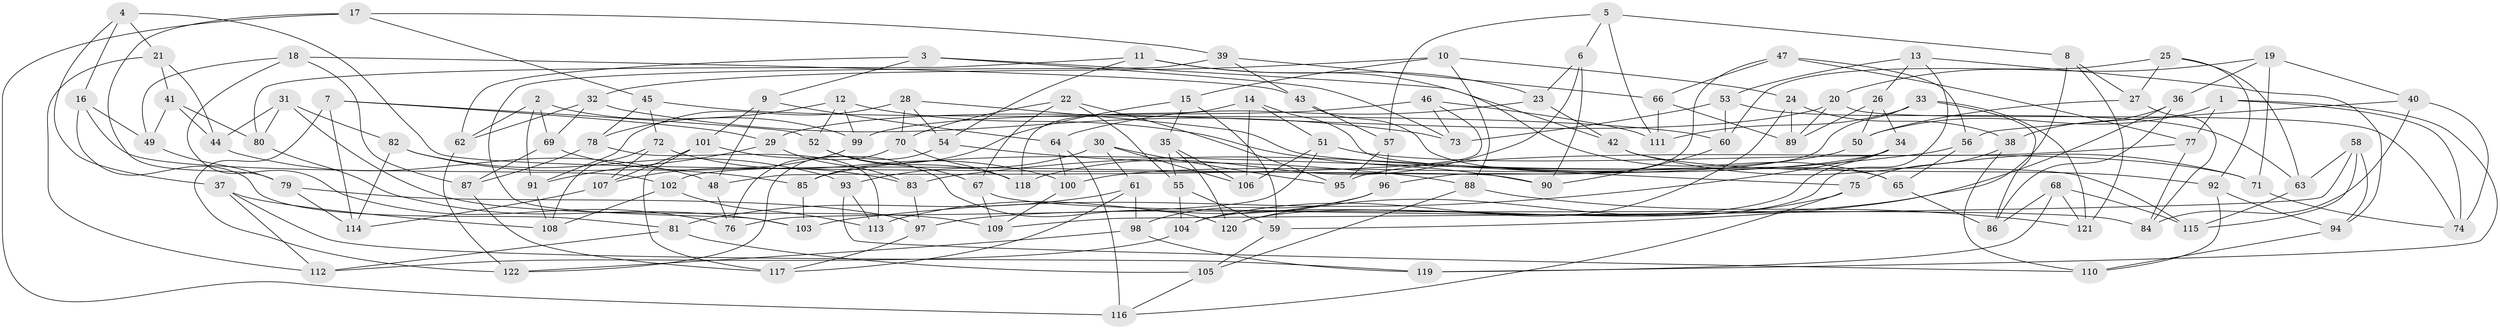 // coarse degree distribution, {4: 0.3815789473684211, 6: 0.5921052631578947, 3: 0.013157894736842105, 5: 0.013157894736842105}
// Generated by graph-tools (version 1.1) at 2025/24/03/03/25 07:24:28]
// undirected, 122 vertices, 244 edges
graph export_dot {
graph [start="1"]
  node [color=gray90,style=filled];
  1;
  2;
  3;
  4;
  5;
  6;
  7;
  8;
  9;
  10;
  11;
  12;
  13;
  14;
  15;
  16;
  17;
  18;
  19;
  20;
  21;
  22;
  23;
  24;
  25;
  26;
  27;
  28;
  29;
  30;
  31;
  32;
  33;
  34;
  35;
  36;
  37;
  38;
  39;
  40;
  41;
  42;
  43;
  44;
  45;
  46;
  47;
  48;
  49;
  50;
  51;
  52;
  53;
  54;
  55;
  56;
  57;
  58;
  59;
  60;
  61;
  62;
  63;
  64;
  65;
  66;
  67;
  68;
  69;
  70;
  71;
  72;
  73;
  74;
  75;
  76;
  77;
  78;
  79;
  80;
  81;
  82;
  83;
  84;
  85;
  86;
  87;
  88;
  89;
  90;
  91;
  92;
  93;
  94;
  95;
  96;
  97;
  98;
  99;
  100;
  101;
  102;
  103;
  104;
  105;
  106;
  107;
  108;
  109;
  110;
  111;
  112;
  113;
  114;
  115;
  116;
  117;
  118;
  119;
  120;
  121;
  122;
  1 -- 74;
  1 -- 50;
  1 -- 77;
  1 -- 119;
  2 -- 69;
  2 -- 99;
  2 -- 91;
  2 -- 62;
  3 -- 42;
  3 -- 73;
  3 -- 62;
  3 -- 9;
  4 -- 90;
  4 -- 37;
  4 -- 21;
  4 -- 16;
  5 -- 111;
  5 -- 8;
  5 -- 6;
  5 -- 57;
  6 -- 118;
  6 -- 90;
  6 -- 23;
  7 -- 29;
  7 -- 52;
  7 -- 114;
  7 -- 122;
  8 -- 59;
  8 -- 121;
  8 -- 27;
  9 -- 48;
  9 -- 64;
  9 -- 101;
  10 -- 24;
  10 -- 88;
  10 -- 32;
  10 -- 15;
  11 -- 23;
  11 -- 65;
  11 -- 54;
  11 -- 80;
  12 -- 99;
  12 -- 52;
  12 -- 90;
  12 -- 78;
  13 -- 120;
  13 -- 94;
  13 -- 26;
  13 -- 53;
  14 -- 51;
  14 -- 106;
  14 -- 115;
  14 -- 118;
  15 -- 85;
  15 -- 35;
  15 -- 59;
  16 -- 49;
  16 -- 81;
  16 -- 102;
  17 -- 45;
  17 -- 79;
  17 -- 116;
  17 -- 39;
  18 -- 43;
  18 -- 87;
  18 -- 76;
  18 -- 49;
  19 -- 20;
  19 -- 36;
  19 -- 40;
  19 -- 71;
  20 -- 89;
  20 -- 29;
  20 -- 74;
  21 -- 112;
  21 -- 41;
  21 -- 44;
  22 -- 55;
  22 -- 67;
  22 -- 70;
  22 -- 95;
  23 -- 42;
  23 -- 64;
  24 -- 104;
  24 -- 89;
  24 -- 38;
  25 -- 60;
  25 -- 27;
  25 -- 92;
  25 -- 63;
  26 -- 50;
  26 -- 89;
  26 -- 34;
  27 -- 84;
  27 -- 50;
  28 -- 70;
  28 -- 91;
  28 -- 75;
  28 -- 54;
  29 -- 91;
  29 -- 83;
  30 -- 106;
  30 -- 95;
  30 -- 61;
  30 -- 93;
  31 -- 82;
  31 -- 80;
  31 -- 109;
  31 -- 44;
  32 -- 62;
  32 -- 73;
  32 -- 69;
  33 -- 121;
  33 -- 86;
  33 -- 111;
  33 -- 102;
  34 -- 103;
  34 -- 100;
  34 -- 104;
  35 -- 55;
  35 -- 106;
  35 -- 120;
  36 -- 38;
  36 -- 97;
  36 -- 86;
  37 -- 112;
  37 -- 119;
  37 -- 108;
  38 -- 75;
  38 -- 110;
  39 -- 103;
  39 -- 66;
  39 -- 43;
  40 -- 74;
  40 -- 84;
  40 -- 56;
  41 -- 49;
  41 -- 80;
  41 -- 44;
  42 -- 92;
  42 -- 71;
  43 -- 57;
  43 -- 65;
  44 -- 48;
  45 -- 72;
  45 -- 60;
  45 -- 78;
  46 -- 48;
  46 -- 99;
  46 -- 73;
  46 -- 111;
  47 -- 77;
  47 -- 96;
  47 -- 56;
  47 -- 66;
  48 -- 76;
  49 -- 79;
  50 -- 85;
  51 -- 76;
  51 -- 106;
  51 -- 71;
  52 -- 118;
  52 -- 67;
  53 -- 73;
  53 -- 60;
  53 -- 63;
  54 -- 88;
  54 -- 122;
  55 -- 59;
  55 -- 104;
  56 -- 83;
  56 -- 65;
  57 -- 95;
  57 -- 96;
  58 -- 94;
  58 -- 109;
  58 -- 63;
  58 -- 115;
  59 -- 105;
  60 -- 90;
  61 -- 98;
  61 -- 81;
  61 -- 117;
  62 -- 122;
  63 -- 115;
  64 -- 100;
  64 -- 116;
  65 -- 86;
  66 -- 89;
  66 -- 111;
  67 -- 109;
  67 -- 84;
  68 -- 86;
  68 -- 119;
  68 -- 115;
  68 -- 121;
  69 -- 87;
  69 -- 83;
  70 -- 76;
  70 -- 118;
  71 -- 74;
  72 -- 108;
  72 -- 100;
  72 -- 107;
  75 -- 116;
  75 -- 120;
  77 -- 95;
  77 -- 84;
  78 -- 113;
  78 -- 87;
  79 -- 114;
  79 -- 97;
  80 -- 103;
  81 -- 105;
  81 -- 112;
  82 -- 85;
  82 -- 114;
  82 -- 93;
  83 -- 97;
  85 -- 103;
  87 -- 117;
  88 -- 121;
  88 -- 105;
  91 -- 108;
  92 -- 110;
  92 -- 94;
  93 -- 113;
  93 -- 110;
  94 -- 110;
  96 -- 98;
  96 -- 113;
  97 -- 117;
  98 -- 119;
  98 -- 122;
  99 -- 107;
  100 -- 109;
  101 -- 107;
  101 -- 120;
  101 -- 117;
  102 -- 113;
  102 -- 108;
  104 -- 112;
  105 -- 116;
  107 -- 114;
}
